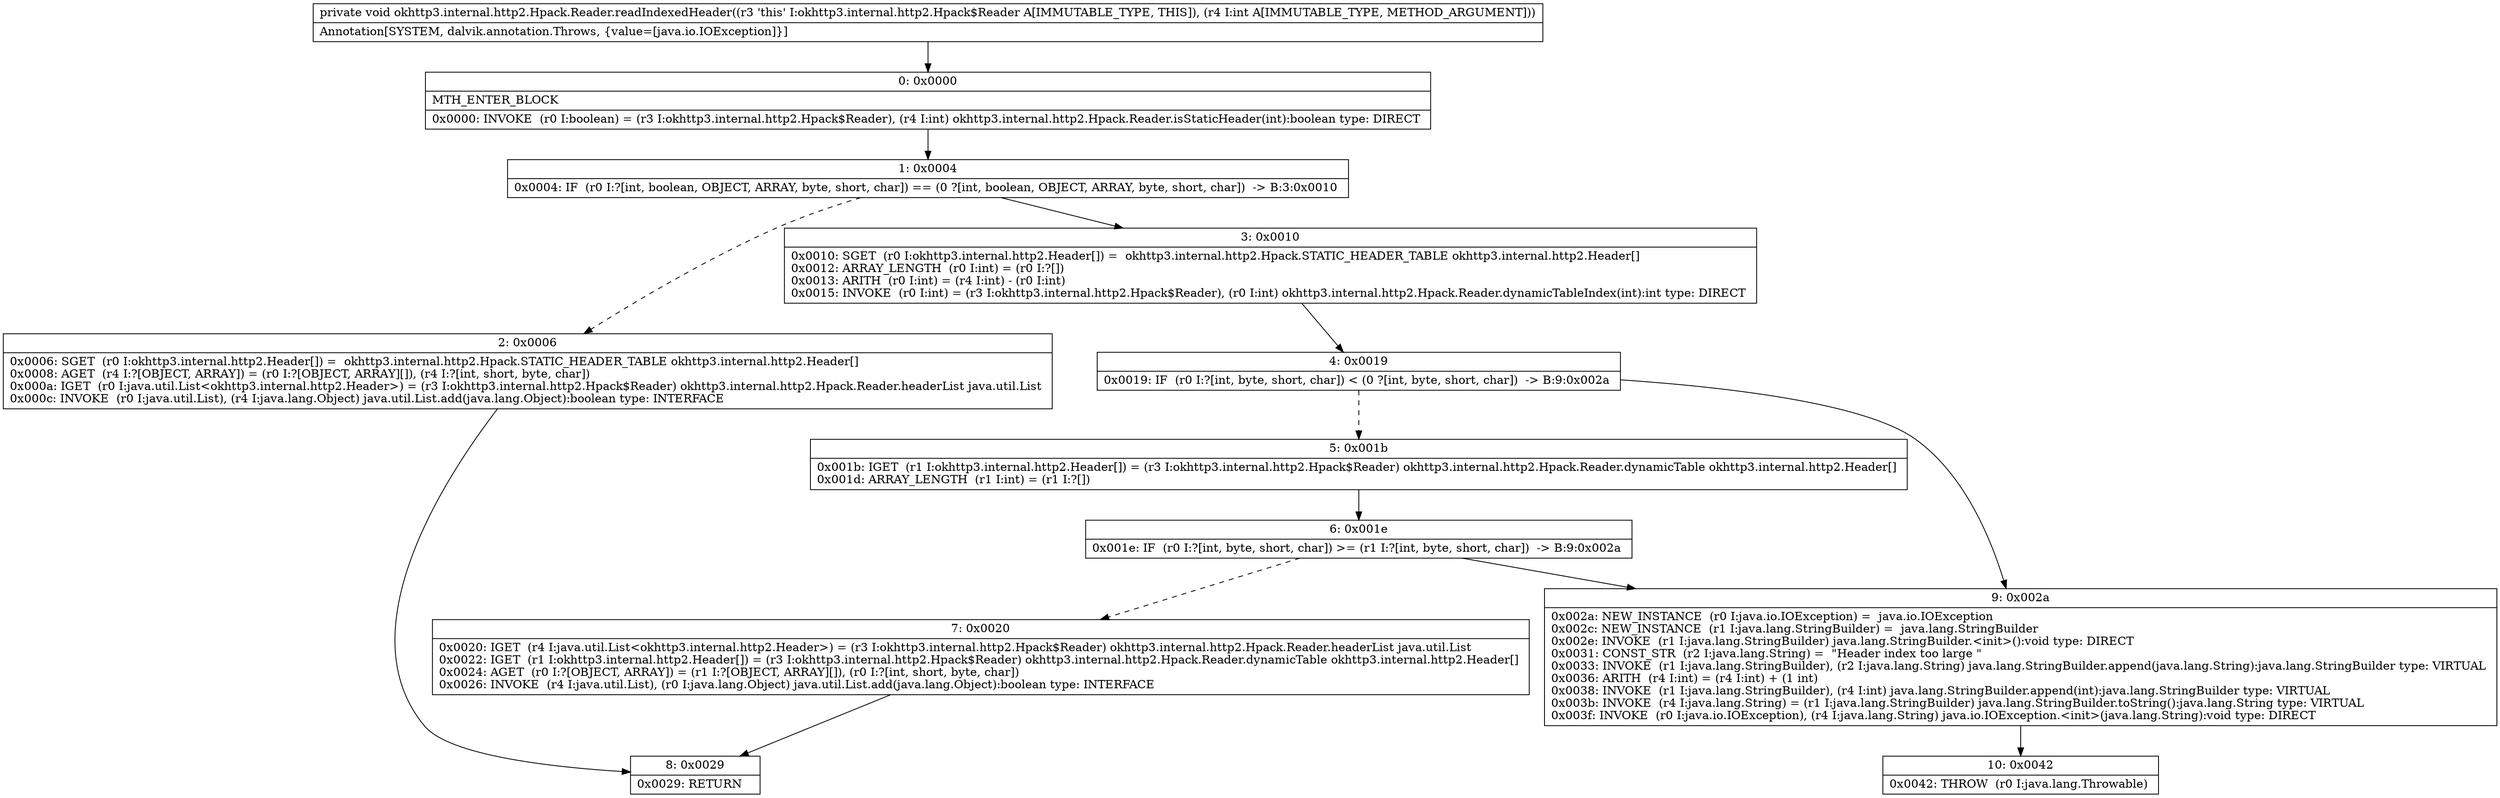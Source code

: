 digraph "CFG forokhttp3.internal.http2.Hpack.Reader.readIndexedHeader(I)V" {
Node_0 [shape=record,label="{0\:\ 0x0000|MTH_ENTER_BLOCK\l|0x0000: INVOKE  (r0 I:boolean) = (r3 I:okhttp3.internal.http2.Hpack$Reader), (r4 I:int) okhttp3.internal.http2.Hpack.Reader.isStaticHeader(int):boolean type: DIRECT \l}"];
Node_1 [shape=record,label="{1\:\ 0x0004|0x0004: IF  (r0 I:?[int, boolean, OBJECT, ARRAY, byte, short, char]) == (0 ?[int, boolean, OBJECT, ARRAY, byte, short, char])  \-\> B:3:0x0010 \l}"];
Node_2 [shape=record,label="{2\:\ 0x0006|0x0006: SGET  (r0 I:okhttp3.internal.http2.Header[]) =  okhttp3.internal.http2.Hpack.STATIC_HEADER_TABLE okhttp3.internal.http2.Header[] \l0x0008: AGET  (r4 I:?[OBJECT, ARRAY]) = (r0 I:?[OBJECT, ARRAY][]), (r4 I:?[int, short, byte, char]) \l0x000a: IGET  (r0 I:java.util.List\<okhttp3.internal.http2.Header\>) = (r3 I:okhttp3.internal.http2.Hpack$Reader) okhttp3.internal.http2.Hpack.Reader.headerList java.util.List \l0x000c: INVOKE  (r0 I:java.util.List), (r4 I:java.lang.Object) java.util.List.add(java.lang.Object):boolean type: INTERFACE \l}"];
Node_3 [shape=record,label="{3\:\ 0x0010|0x0010: SGET  (r0 I:okhttp3.internal.http2.Header[]) =  okhttp3.internal.http2.Hpack.STATIC_HEADER_TABLE okhttp3.internal.http2.Header[] \l0x0012: ARRAY_LENGTH  (r0 I:int) = (r0 I:?[]) \l0x0013: ARITH  (r0 I:int) = (r4 I:int) \- (r0 I:int) \l0x0015: INVOKE  (r0 I:int) = (r3 I:okhttp3.internal.http2.Hpack$Reader), (r0 I:int) okhttp3.internal.http2.Hpack.Reader.dynamicTableIndex(int):int type: DIRECT \l}"];
Node_4 [shape=record,label="{4\:\ 0x0019|0x0019: IF  (r0 I:?[int, byte, short, char]) \< (0 ?[int, byte, short, char])  \-\> B:9:0x002a \l}"];
Node_5 [shape=record,label="{5\:\ 0x001b|0x001b: IGET  (r1 I:okhttp3.internal.http2.Header[]) = (r3 I:okhttp3.internal.http2.Hpack$Reader) okhttp3.internal.http2.Hpack.Reader.dynamicTable okhttp3.internal.http2.Header[] \l0x001d: ARRAY_LENGTH  (r1 I:int) = (r1 I:?[]) \l}"];
Node_6 [shape=record,label="{6\:\ 0x001e|0x001e: IF  (r0 I:?[int, byte, short, char]) \>= (r1 I:?[int, byte, short, char])  \-\> B:9:0x002a \l}"];
Node_7 [shape=record,label="{7\:\ 0x0020|0x0020: IGET  (r4 I:java.util.List\<okhttp3.internal.http2.Header\>) = (r3 I:okhttp3.internal.http2.Hpack$Reader) okhttp3.internal.http2.Hpack.Reader.headerList java.util.List \l0x0022: IGET  (r1 I:okhttp3.internal.http2.Header[]) = (r3 I:okhttp3.internal.http2.Hpack$Reader) okhttp3.internal.http2.Hpack.Reader.dynamicTable okhttp3.internal.http2.Header[] \l0x0024: AGET  (r0 I:?[OBJECT, ARRAY]) = (r1 I:?[OBJECT, ARRAY][]), (r0 I:?[int, short, byte, char]) \l0x0026: INVOKE  (r4 I:java.util.List), (r0 I:java.lang.Object) java.util.List.add(java.lang.Object):boolean type: INTERFACE \l}"];
Node_8 [shape=record,label="{8\:\ 0x0029|0x0029: RETURN   \l}"];
Node_9 [shape=record,label="{9\:\ 0x002a|0x002a: NEW_INSTANCE  (r0 I:java.io.IOException) =  java.io.IOException \l0x002c: NEW_INSTANCE  (r1 I:java.lang.StringBuilder) =  java.lang.StringBuilder \l0x002e: INVOKE  (r1 I:java.lang.StringBuilder) java.lang.StringBuilder.\<init\>():void type: DIRECT \l0x0031: CONST_STR  (r2 I:java.lang.String) =  \"Header index too large \" \l0x0033: INVOKE  (r1 I:java.lang.StringBuilder), (r2 I:java.lang.String) java.lang.StringBuilder.append(java.lang.String):java.lang.StringBuilder type: VIRTUAL \l0x0036: ARITH  (r4 I:int) = (r4 I:int) + (1 int) \l0x0038: INVOKE  (r1 I:java.lang.StringBuilder), (r4 I:int) java.lang.StringBuilder.append(int):java.lang.StringBuilder type: VIRTUAL \l0x003b: INVOKE  (r4 I:java.lang.String) = (r1 I:java.lang.StringBuilder) java.lang.StringBuilder.toString():java.lang.String type: VIRTUAL \l0x003f: INVOKE  (r0 I:java.io.IOException), (r4 I:java.lang.String) java.io.IOException.\<init\>(java.lang.String):void type: DIRECT \l}"];
Node_10 [shape=record,label="{10\:\ 0x0042|0x0042: THROW  (r0 I:java.lang.Throwable) \l}"];
MethodNode[shape=record,label="{private void okhttp3.internal.http2.Hpack.Reader.readIndexedHeader((r3 'this' I:okhttp3.internal.http2.Hpack$Reader A[IMMUTABLE_TYPE, THIS]), (r4 I:int A[IMMUTABLE_TYPE, METHOD_ARGUMENT]))  | Annotation[SYSTEM, dalvik.annotation.Throws, \{value=[java.io.IOException]\}]\l}"];
MethodNode -> Node_0;
Node_0 -> Node_1;
Node_1 -> Node_2[style=dashed];
Node_1 -> Node_3;
Node_2 -> Node_8;
Node_3 -> Node_4;
Node_4 -> Node_5[style=dashed];
Node_4 -> Node_9;
Node_5 -> Node_6;
Node_6 -> Node_7[style=dashed];
Node_6 -> Node_9;
Node_7 -> Node_8;
Node_9 -> Node_10;
}

